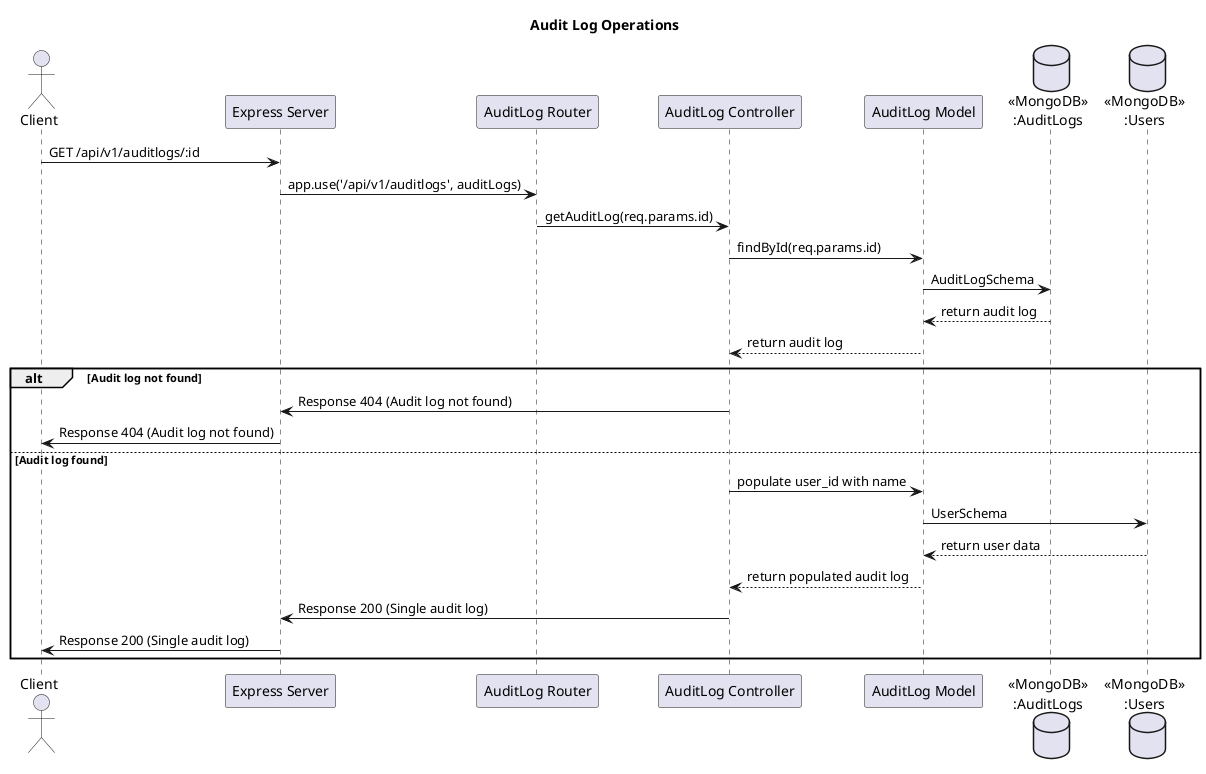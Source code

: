 @startuml
title Audit Log Operations

actor Client as Client
participant "Express Server" as Server
participant "AuditLog Router" as Router
participant "AuditLog Controller" as Controller
participant "AuditLog Model" as AuditLogModel
database "«MongoDB»\n:AuditLogs" as AuditDatabase
database "«MongoDB»\n:Users" as UserDatabase

Client -> Server: GET /api/v1/auditlogs/:id
Server -> Router: app.use('/api/v1/auditlogs', auditLogs)
Router -> Controller: getAuditLog(req.params.id)
Controller -> AuditLogModel: findById(req.params.id)
AuditLogModel -> AuditDatabase: AuditLogSchema
AuditDatabase --> AuditLogModel: return audit log
AuditLogModel --> Controller: return audit log
alt Audit log not found
    Controller -> Server: Response 404 (Audit log not found)
    Server -> Client: Response 404 (Audit log not found)
else Audit log found
    Controller -> AuditLogModel: populate user_id with name
    AuditLogModel -> UserDatabase: UserSchema
    UserDatabase --> AuditLogModel: return user data
    AuditLogModel --> Controller: return populated audit log
    Controller -> Server: Response 200 (Single audit log)
    Server -> Client: Response 200 (Single audit log)
end

@enduml
